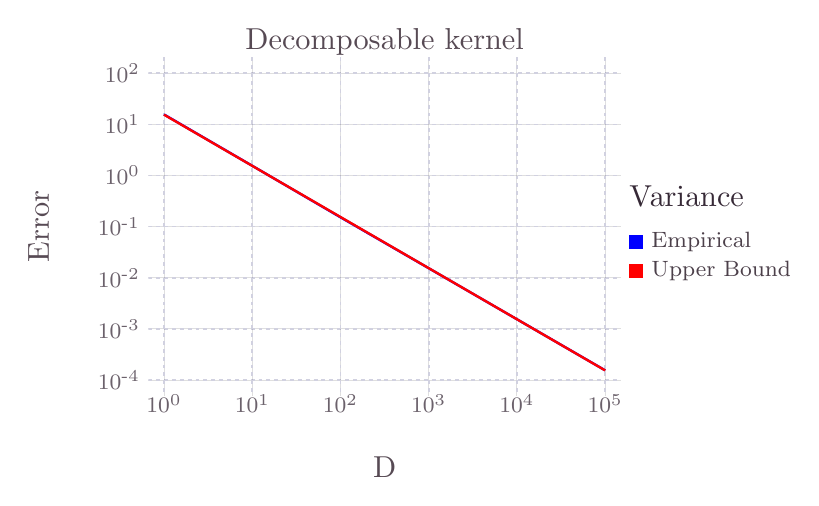 \begin{tikzpicture}[x=1mm,y=-1mm]
\definecolor{mycolorD0D0E0}{rgb}{0.82,0.82,0.88}
\definecolor{mycolor0000FF}{rgb}{0,0,1}
\definecolor{mycolor362A35}{rgb}{0.21,0.16,0.21}
\definecolor{mycolor6C606B}{rgb}{0.42,0.38,0.42}
\definecolor{mycolor000000}{rgb}{0,0,0}
\definecolor{mycolor564A55}{rgb}{0.34,0.29,0.33}
\definecolor{mycolor000000}{rgb}{0,0,0}
\definecolor{mycolorFF0000}{rgb}{1,0,0}
\definecolor{mycolor4C404B}{rgb}{0.3,0.25,0.29}
\begin{scope}
\begin{scope}
% \fontspec{PT Sans}
\draw (50.76,64.59) node [text=mycolor564A55,draw=mycolor000000,draw opacity=0,rotate around={-0: (0,1.81)},inner sep=0.0]{\fontsize{3.88mm}{4.66mm}\selectfont $\text{D}$};
\end{scope}
\begin{scope}
% \fontspec{PT Sans Caption}
\draw (22.74,56.58) node [text=mycolor6C606B,rotate around={-0: (28.01,2.01)},inner sep=0.0]{\fontsize{2.82mm}{3.39mm}\selectfont $\text{10}^{\text{0}}\text{}$};
\draw (33.95,56.58) node [text=mycolor6C606B,rotate around={-0: (16.81,2.01)},inner sep=0.0]{\fontsize{2.82mm}{3.39mm}\selectfont $\text{10}^{\text{1}}\text{}$};
\draw (45.15,56.58) node [text=mycolor6C606B,rotate around={-0: (5.6,2.01)},inner sep=0.0]{\fontsize{2.82mm}{3.39mm}\selectfont $\text{10}^{\text{2}}\text{}$};
\draw (56.36,56.58) node [text=mycolor6C606B,rotate around={-0: (-5.6,2.01)},inner sep=0.0]{\fontsize{2.82mm}{3.39mm}\selectfont $\text{10}^{\text{3}}\text{}$};
\draw (67.56,56.58) node [text=mycolor6C606B,rotate around={-0: (-16.81,2.01)},inner sep=0.0]{\fontsize{2.82mm}{3.39mm}\selectfont $\text{10}^{\text{4}}\text{}$};
\draw (78.77,56.58) node [text=mycolor6C606B,rotate around={-0: (-28.01,2.01)},inner sep=0.0]{\fontsize{2.82mm}{3.39mm}\selectfont $\text{10}^{\text{5}}\text{}$};
\end{scope}
\begin{scope}
\begin{scope}
% \fontspec{PT Sans}
\draw (84.58,36.09) node [text=mycolor4C404B,rotate around={-0: (4.1,0)},right,inner sep=0.0]{\fontsize{2.82mm}{3.39mm}\selectfont $\text{Empirical}$};
\draw (84.58,39.72) node [text=mycolor4C404B,rotate around={-0: (4.1,-3.63)},right,inner sep=0.0]{\fontsize{2.82mm}{3.39mm}\selectfont $\text{Upper Bound}$};
\end{scope}
\begin{scope}
\path [fill=mycolor0000FF,draw=mycolor000000,draw opacity=0] (81.77,35.19) rectangle +(1.81,1.81);
\path [fill=mycolorFF0000,draw=mycolor000000,draw opacity=0] (81.77,38.81) rectangle +(1.81,1.81);
\end{scope}
\begin{scope}
% \fontspec{PT Sans}
\draw (81.77,30.27) node [text=mycolor362A35,draw=mycolor000000,draw opacity=0,rotate around={-0: (7.92,0.19)},right,inner sep=0.0]{\fontsize{3.88mm}{4.66mm}\selectfont $\text{Variance}$};
\end{scope}
\end{scope}
\begin{scope}
\clip  (20.74,12.61) -- (80.77,12.61) -- (80.77,55.58) -- (20.74,55.58);
\begin{scope}
\clip  (20.74,12.61) -- (80.77,12.61) -- (80.77,55.58) -- (20.74,55.58);
\path [fill=mycolor000000,fill opacity=0,draw=mycolor000000,draw opacity=0] (20.74,12.61) rectangle +(60.02,42.97);
\end{scope}
\begin{scope}
[dash pattern=on 0.5mm off 0.5mm,line width=0.2mm]
\path [fill=mycolor000000,draw=mycolorD0D0E0]  (20.74,53.58) -- (80.77,53.58);
\path [fill=mycolor000000,draw=mycolorD0D0E0]  (20.74,47.08) -- (80.77,47.08);
\path [fill=mycolor000000,draw=mycolorD0D0E0]  (20.74,40.59) -- (80.77,40.59);
\path [fill=mycolor000000,draw=mycolorD0D0E0]  (20.74,34.09) -- (80.77,34.09);
\path [fill=mycolor000000,draw=mycolorD0D0E0]  (20.74,27.6) -- (80.77,27.6);
\path [fill=mycolor000000,draw=mycolorD0D0E0]  (20.74,21.11) -- (80.77,21.11);
\path [fill=mycolor000000,draw=mycolorD0D0E0]  (20.74,14.61) -- (80.77,14.61);
\end{scope}
\begin{scope}
[dash pattern=on 0.5mm off 0.5mm,line width=0.2mm]
\path [fill=mycolor000000,draw=mycolorD0D0E0]  (22.74,12.61) -- (22.74,55.58);
\path [fill=mycolor000000,draw=mycolorD0D0E0]  (33.95,12.61) -- (33.95,55.58);
\path [fill=mycolor000000,draw=mycolorD0D0E0]  (45.15,12.61) -- (45.15,55.58);
\path [fill=mycolor000000,draw=mycolorD0D0E0]  (56.36,12.61) -- (56.36,55.58);
\path [fill=mycolor000000,draw=mycolorD0D0E0]  (67.56,12.61) -- (67.56,55.58);
\path [fill=mycolor000000,draw=mycolorD0D0E0]  (78.77,12.61) -- (78.77,55.58);
\end{scope}
\begin{scope}
\begin{scope}
[line width=0.3mm]
\path [fill=mycolor000000,fill opacity=0,draw=mycolor0000FF]  (22.74,19.85) -- (33.95,26.37) -- (45.15,32.91) -- (56.36,39.38) -- (67.56,45.86) -- (78.77,52.35);
\path [fill=mycolor000000,fill opacity=0,draw=mycolorFF0000]  (22.74,19.88) -- (33.95,26.38) -- (45.15,32.87) -- (56.36,39.37) -- (67.56,45.86) -- (78.77,52.36);
\end{scope}
\end{scope}
\end{scope}
\begin{scope}
% \fontspec{PT Sans Caption}
\draw (19.74,53.58) node [text=mycolor6C606B,rotate around={-0: (-3.07,-19.48)},left,inner sep=0.0]{\fontsize{2.82mm}{3.39mm}\selectfont $\text{10}^{\text{-4}}\text{}$};
\draw (19.74,47.08) node [text=mycolor6C606B,rotate around={-0: (-3.07,-12.99)},left,inner sep=0.0]{\fontsize{2.82mm}{3.39mm}\selectfont $\text{10}^{\text{-3}}\text{}$};
\draw (19.74,40.59) node [text=mycolor6C606B,rotate around={-0: (-3.07,-6.49)},left,inner sep=0.0]{\fontsize{2.82mm}{3.39mm}\selectfont $\text{10}^{\text{-2}}\text{}$};
\draw (19.74,34.09) node [text=mycolor6C606B,rotate around={-0: (-3.07,0)},left,inner sep=0.0]{\fontsize{2.82mm}{3.39mm}\selectfont $\text{10}^{\text{-1}}\text{}$};
\draw (19.74,27.6) node [text=mycolor6C606B,rotate around={-0: (-3.07,6.49)},left,inner sep=0.0]{\fontsize{2.82mm}{3.39mm}\selectfont $\text{10}^{\text{0}}\text{}$};
\draw (19.74,21.11) node [text=mycolor6C606B,rotate around={-0: (-3.07,12.99)},left,inner sep=0.0]{\fontsize{2.82mm}{3.39mm}\selectfont $\text{10}^{\text{1}}\text{}$};
\draw (19.74,14.61) node [text=mycolor6C606B,rotate around={-0: (-3.07,19.48)},left,inner sep=0.0]{\fontsize{2.82mm}{3.39mm}\selectfont $\text{10}^{\text{2}}\text{}$};
\end{scope}
\begin{scope}
% \fontspec{PT Sans}
\draw (8.81,32.1) node [text=mycolor564A55,draw=mycolor000000,draw opacity=0,rotate around={90: (0,2)},inner sep=0.0]{\fontsize{3.88mm}{4.66mm}\selectfont $\text{Error}$};
\end{scope}
\begin{scope}
% \fontspec{PT Sans}
\draw (50.76,10.61) node [text=mycolor564A55,draw=mycolor000000,draw opacity=0,rotate around={-0: (0,-1.81)},inner sep=0.0]{\fontsize{3.88mm}{4.66mm}\selectfont $\text{Decomposable kernel}$};
\end{scope}
\end{scope}
\end{tikzpicture}